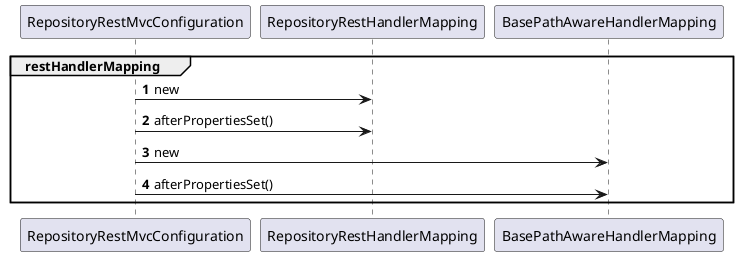 @startuml
'https://plantuml.com/sequence-diagram

autonumber

group restHandlerMapping
    RepositoryRestMvcConfiguration -> RepositoryRestHandlerMapping: new
    RepositoryRestMvcConfiguration -> RepositoryRestHandlerMapping: afterPropertiesSet()

    RepositoryRestMvcConfiguration -> BasePathAwareHandlerMapping: new
    RepositoryRestMvcConfiguration -> BasePathAwareHandlerMapping: afterPropertiesSet()
end

@enduml
